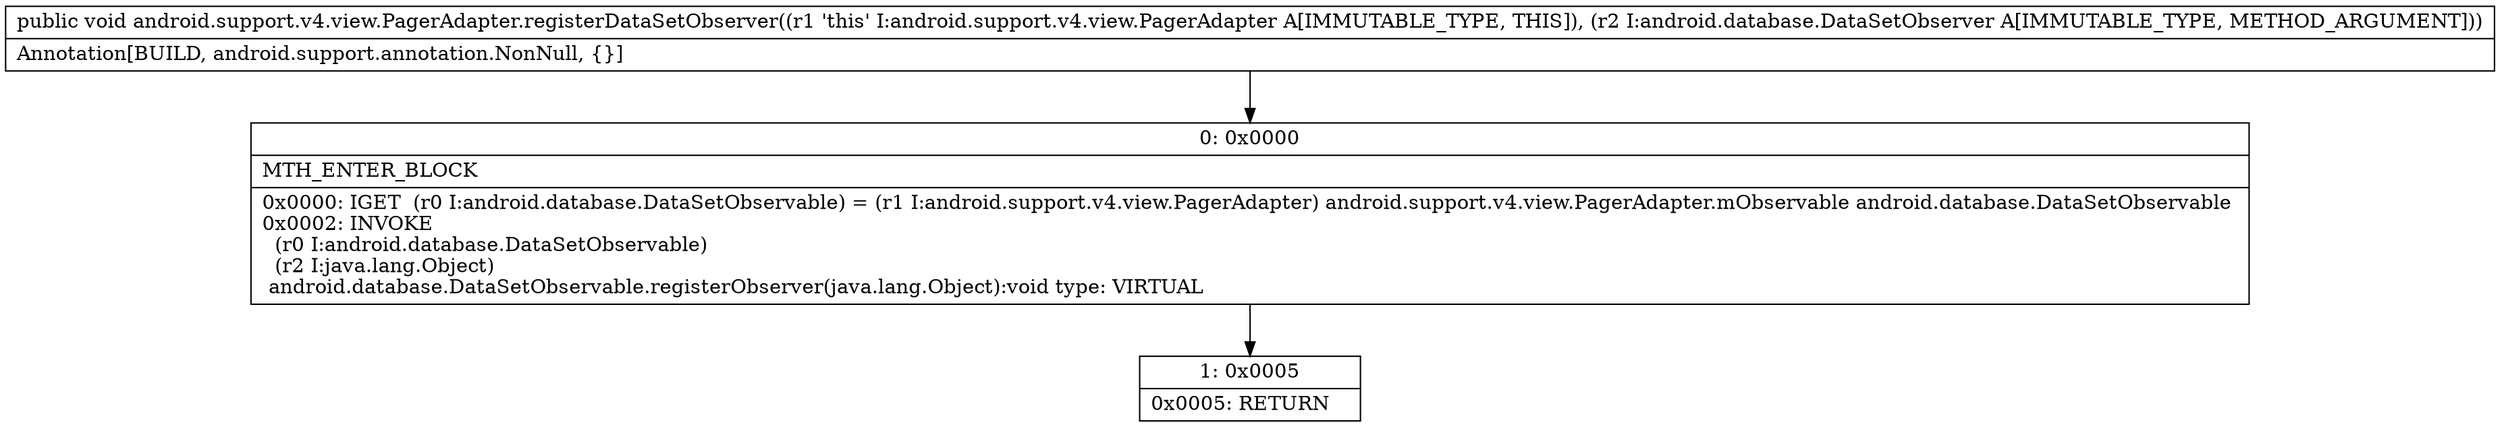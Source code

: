 digraph "CFG forandroid.support.v4.view.PagerAdapter.registerDataSetObserver(Landroid\/database\/DataSetObserver;)V" {
Node_0 [shape=record,label="{0\:\ 0x0000|MTH_ENTER_BLOCK\l|0x0000: IGET  (r0 I:android.database.DataSetObservable) = (r1 I:android.support.v4.view.PagerAdapter) android.support.v4.view.PagerAdapter.mObservable android.database.DataSetObservable \l0x0002: INVOKE  \l  (r0 I:android.database.DataSetObservable)\l  (r2 I:java.lang.Object)\l android.database.DataSetObservable.registerObserver(java.lang.Object):void type: VIRTUAL \l}"];
Node_1 [shape=record,label="{1\:\ 0x0005|0x0005: RETURN   \l}"];
MethodNode[shape=record,label="{public void android.support.v4.view.PagerAdapter.registerDataSetObserver((r1 'this' I:android.support.v4.view.PagerAdapter A[IMMUTABLE_TYPE, THIS]), (r2 I:android.database.DataSetObserver A[IMMUTABLE_TYPE, METHOD_ARGUMENT]))  | Annotation[BUILD, android.support.annotation.NonNull, \{\}]\l}"];
MethodNode -> Node_0;
Node_0 -> Node_1;
}

